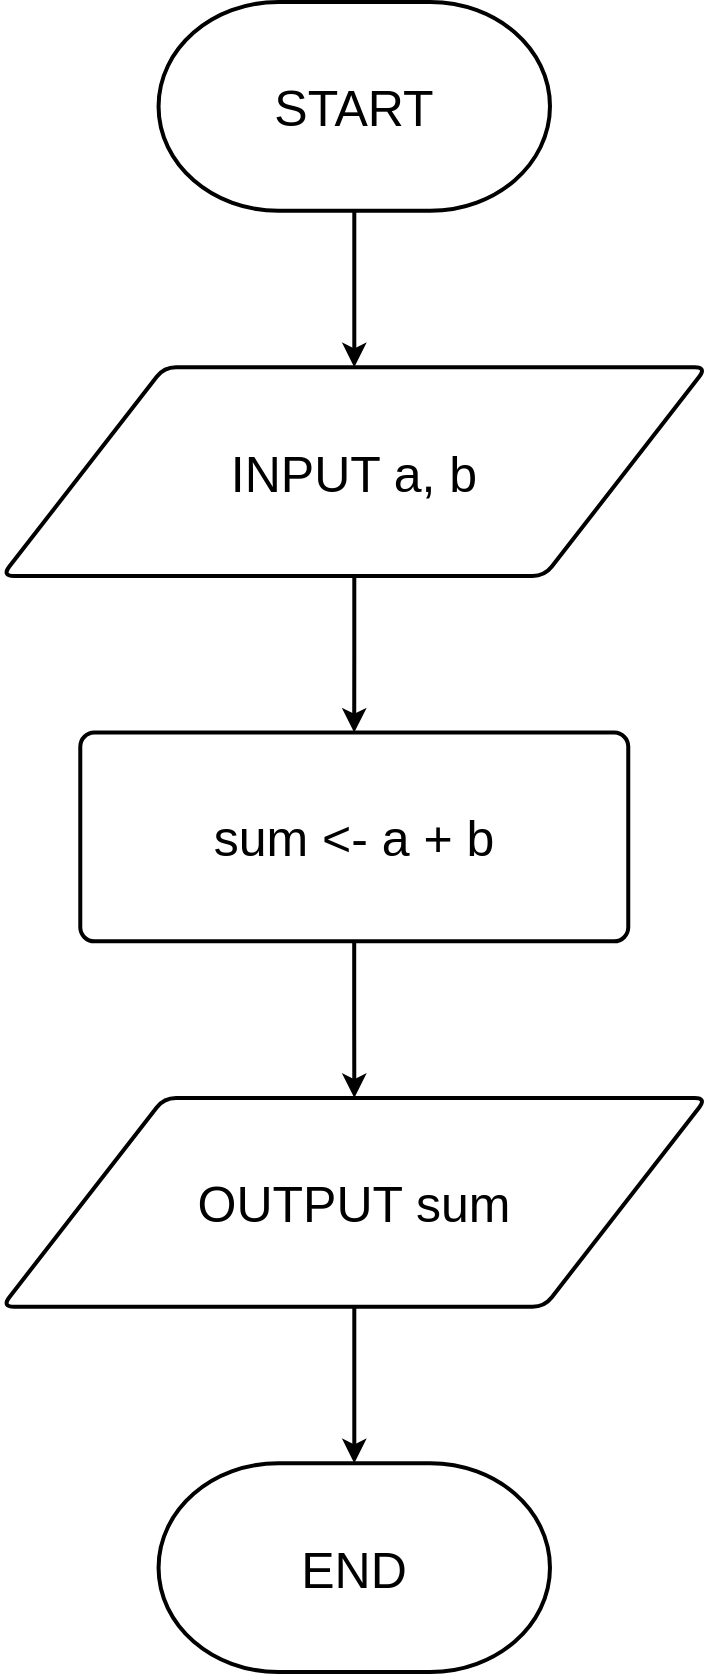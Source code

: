 <mxfile version="12.8.2" type="device"><diagram id="fwSbWUfptUiYfzrH36oT" name="Page-1"><mxGraphModel dx="1240" dy="639" grid="1" gridSize="10" guides="1" tooltips="1" connect="1" arrows="1" fold="1" page="1" pageScale="1" pageWidth="827" pageHeight="1169" math="0" shadow="0"><root><mxCell id="0"/><mxCell id="1" parent="0"/><mxCell id="KpkWRNcNQgql4pmWiywz-12" value="" style="group" parent="1" vertex="1" connectable="0"><mxGeometry x="237" y="167" width="352.27" height="835" as="geometry"/></mxCell><mxCell id="KpkWRNcNQgql4pmWiywz-1" value="&lt;font style=&quot;font-size: 25px&quot;&gt;START&lt;/font&gt;" style="strokeWidth=2;html=1;shape=mxgraph.flowchart.terminator;whiteSpace=wrap;" parent="KpkWRNcNQgql4pmWiywz-12" vertex="1"><mxGeometry x="78.282" width="195.706" height="104.375" as="geometry"/></mxCell><mxCell id="KpkWRNcNQgql4pmWiywz-2" value="&lt;font style=&quot;font-size: 25px&quot;&gt;INPUT a, b&lt;/font&gt;" style="shape=parallelogram;html=1;strokeWidth=2;perimeter=parallelogramPerimeter;whiteSpace=wrap;rounded=1;arcSize=12;size=0.23;" parent="KpkWRNcNQgql4pmWiywz-12" vertex="1"><mxGeometry y="182.656" width="352.27" height="104.375" as="geometry"/></mxCell><mxCell id="KpkWRNcNQgql4pmWiywz-3" value="" style="edgeStyle=orthogonalEdgeStyle;rounded=0;orthogonalLoop=1;jettySize=auto;html=1;strokeWidth=2;" parent="KpkWRNcNQgql4pmWiywz-12" source="KpkWRNcNQgql4pmWiywz-1" target="KpkWRNcNQgql4pmWiywz-2" edge="1"><mxGeometry relative="1" as="geometry"/></mxCell><mxCell id="KpkWRNcNQgql4pmWiywz-4" value="&lt;font style=&quot;font-size: 25px&quot;&gt;sum &amp;lt;- a + b&lt;/font&gt;" style="rounded=1;whiteSpace=wrap;html=1;absoluteArcSize=1;arcSize=14;strokeWidth=2;" parent="KpkWRNcNQgql4pmWiywz-12" vertex="1"><mxGeometry x="39.141" y="365.312" width="273.988" height="104.375" as="geometry"/></mxCell><mxCell id="KpkWRNcNQgql4pmWiywz-5" value="" style="edgeStyle=orthogonalEdgeStyle;rounded=0;orthogonalLoop=1;jettySize=auto;html=1;strokeWidth=2;" parent="KpkWRNcNQgql4pmWiywz-12" source="KpkWRNcNQgql4pmWiywz-2" target="KpkWRNcNQgql4pmWiywz-4" edge="1"><mxGeometry relative="1" as="geometry"/></mxCell><mxCell id="KpkWRNcNQgql4pmWiywz-8" value="&lt;font style=&quot;font-size: 25px&quot;&gt;OUTPUT sum&lt;/font&gt;" style="shape=parallelogram;html=1;strokeWidth=2;perimeter=parallelogramPerimeter;whiteSpace=wrap;rounded=1;arcSize=12;size=0.23;" parent="KpkWRNcNQgql4pmWiywz-12" vertex="1"><mxGeometry y="547.969" width="352.27" height="104.375" as="geometry"/></mxCell><mxCell id="KpkWRNcNQgql4pmWiywz-9" value="" style="edgeStyle=orthogonalEdgeStyle;rounded=0;orthogonalLoop=1;jettySize=auto;html=1;strokeWidth=2;" parent="KpkWRNcNQgql4pmWiywz-12" source="KpkWRNcNQgql4pmWiywz-4" target="KpkWRNcNQgql4pmWiywz-8" edge="1"><mxGeometry relative="1" as="geometry"/></mxCell><mxCell id="KpkWRNcNQgql4pmWiywz-10" value="&lt;font style=&quot;font-size: 25px&quot;&gt;END&lt;/font&gt;" style="strokeWidth=2;html=1;shape=mxgraph.flowchart.terminator;whiteSpace=wrap;" parent="KpkWRNcNQgql4pmWiywz-12" vertex="1"><mxGeometry x="78.282" y="730.625" width="195.706" height="104.375" as="geometry"/></mxCell><mxCell id="KpkWRNcNQgql4pmWiywz-11" value="" style="edgeStyle=orthogonalEdgeStyle;rounded=0;orthogonalLoop=1;jettySize=auto;html=1;strokeWidth=2;" parent="KpkWRNcNQgql4pmWiywz-12" source="KpkWRNcNQgql4pmWiywz-8" target="KpkWRNcNQgql4pmWiywz-10" edge="1"><mxGeometry relative="1" as="geometry"/></mxCell></root></mxGraphModel></diagram></mxfile>